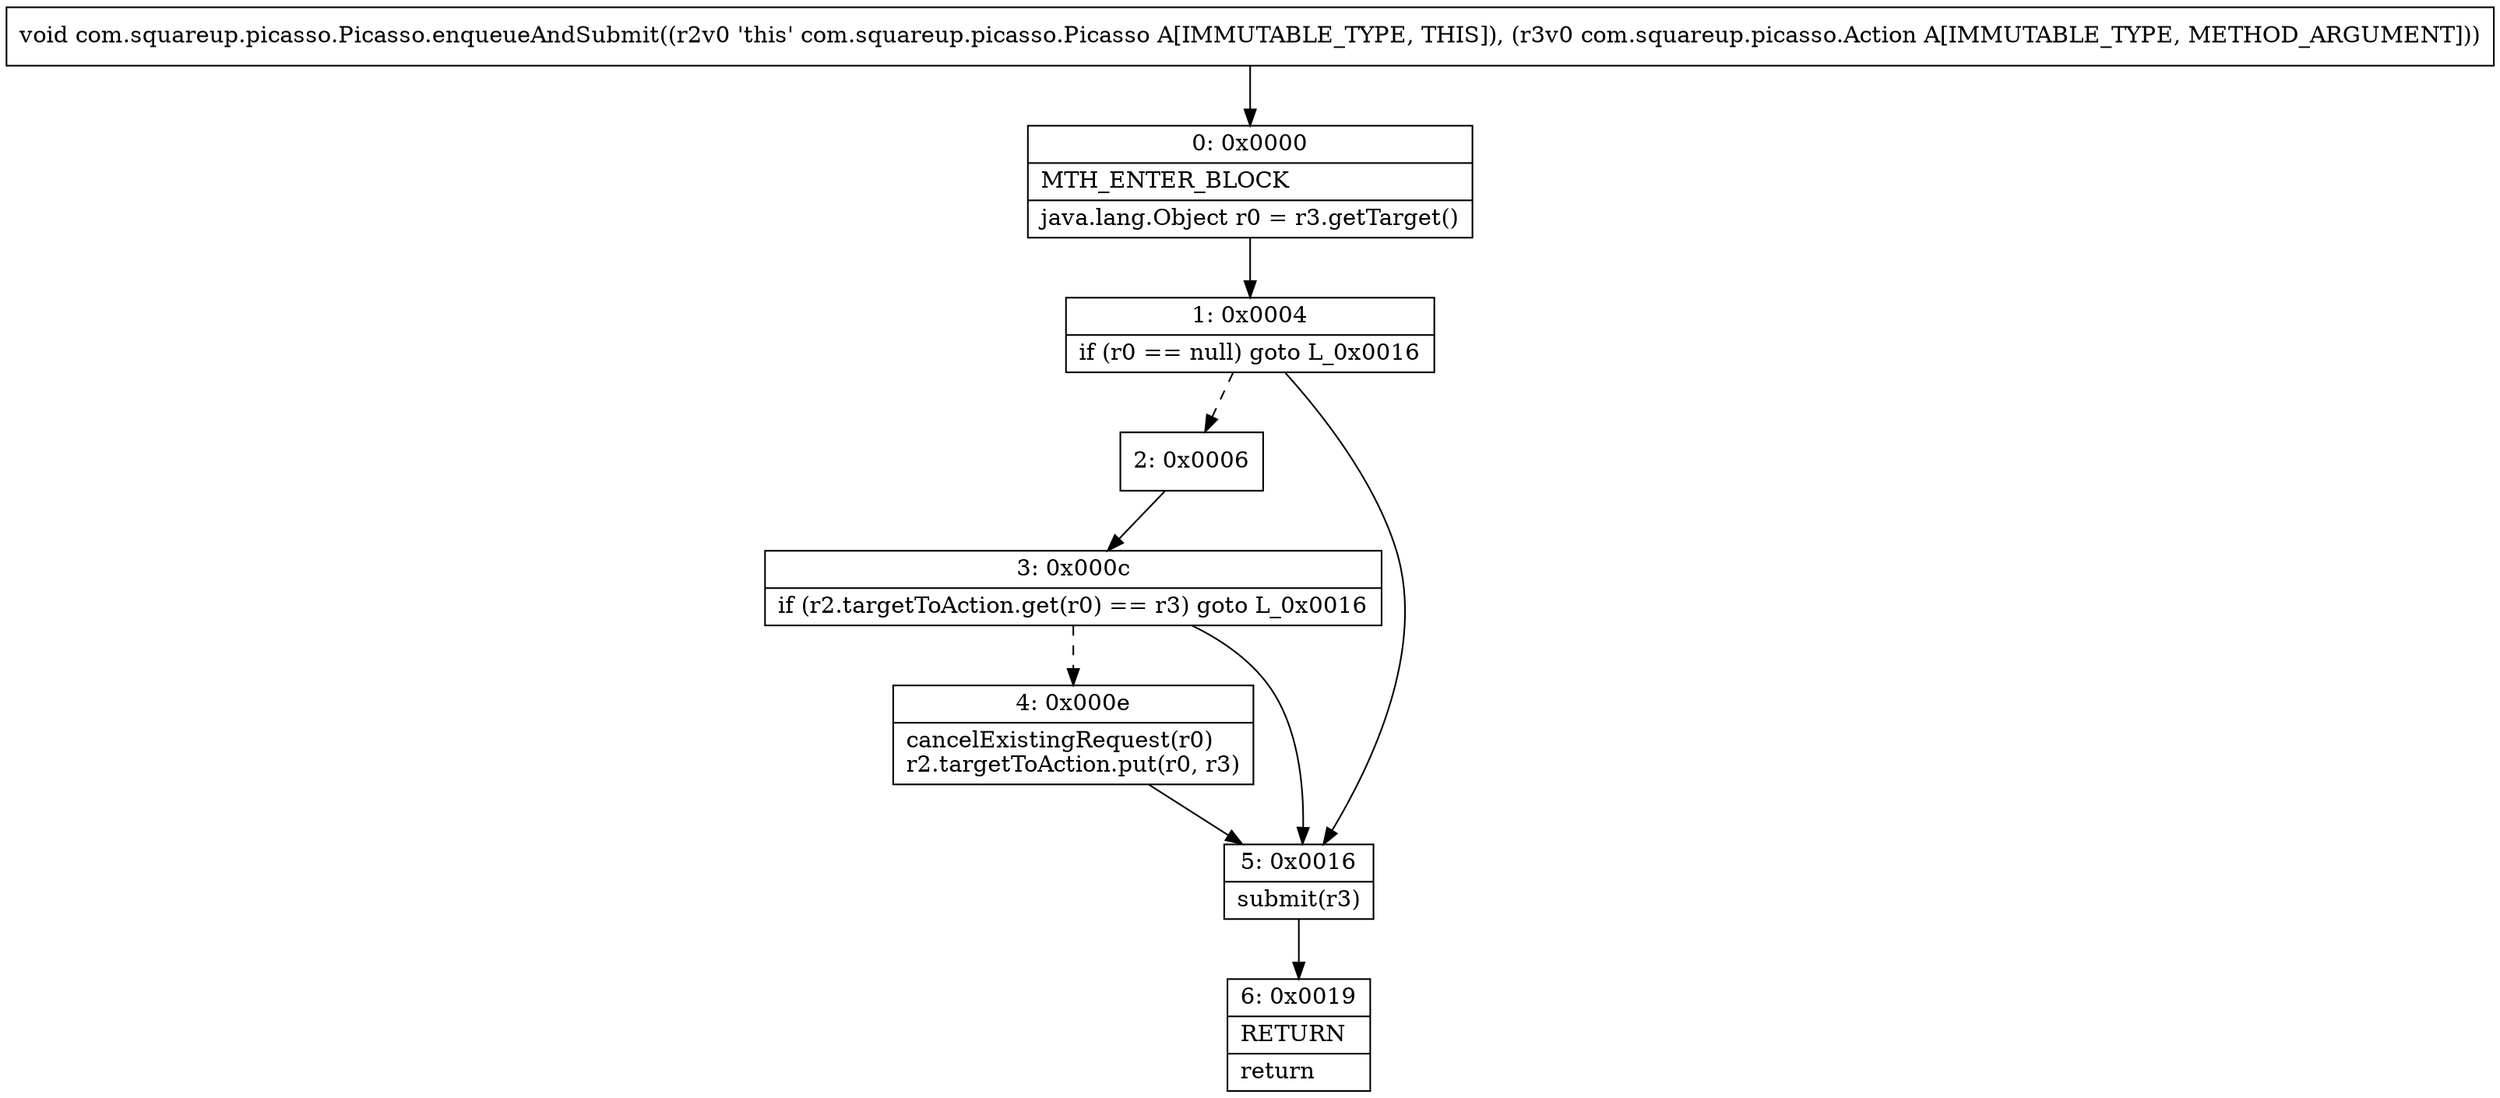 digraph "CFG forcom.squareup.picasso.Picasso.enqueueAndSubmit(Lcom\/squareup\/picasso\/Action;)V" {
Node_0 [shape=record,label="{0\:\ 0x0000|MTH_ENTER_BLOCK\l|java.lang.Object r0 = r3.getTarget()\l}"];
Node_1 [shape=record,label="{1\:\ 0x0004|if (r0 == null) goto L_0x0016\l}"];
Node_2 [shape=record,label="{2\:\ 0x0006}"];
Node_3 [shape=record,label="{3\:\ 0x000c|if (r2.targetToAction.get(r0) == r3) goto L_0x0016\l}"];
Node_4 [shape=record,label="{4\:\ 0x000e|cancelExistingRequest(r0)\lr2.targetToAction.put(r0, r3)\l}"];
Node_5 [shape=record,label="{5\:\ 0x0016|submit(r3)\l}"];
Node_6 [shape=record,label="{6\:\ 0x0019|RETURN\l|return\l}"];
MethodNode[shape=record,label="{void com.squareup.picasso.Picasso.enqueueAndSubmit((r2v0 'this' com.squareup.picasso.Picasso A[IMMUTABLE_TYPE, THIS]), (r3v0 com.squareup.picasso.Action A[IMMUTABLE_TYPE, METHOD_ARGUMENT])) }"];
MethodNode -> Node_0;
Node_0 -> Node_1;
Node_1 -> Node_2[style=dashed];
Node_1 -> Node_5;
Node_2 -> Node_3;
Node_3 -> Node_4[style=dashed];
Node_3 -> Node_5;
Node_4 -> Node_5;
Node_5 -> Node_6;
}

